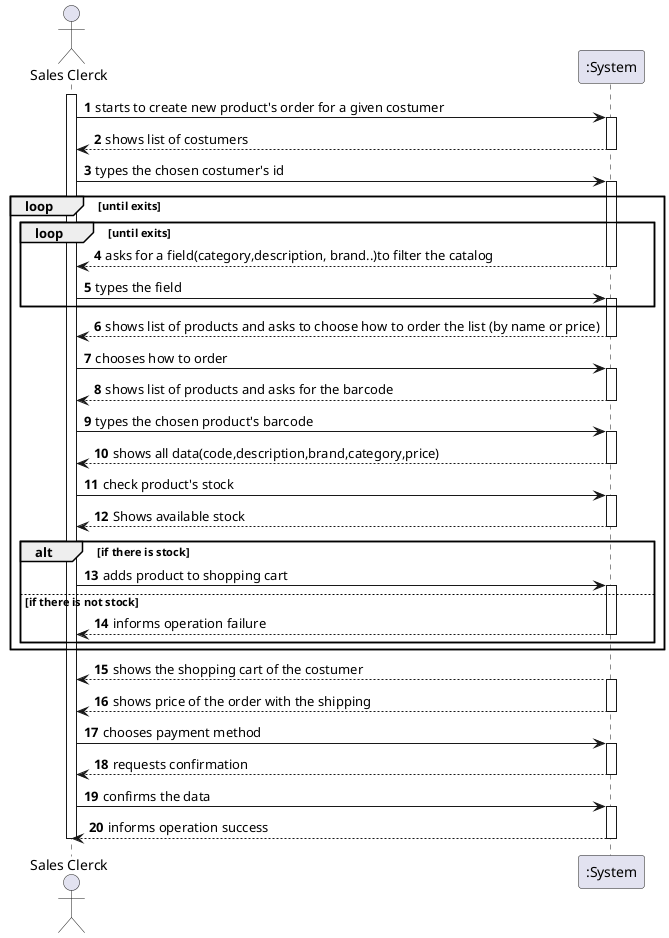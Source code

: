 @startuml
autonumber
actor "Sales Clerck" as SC

activate SC
SC -> ":System" : starts to create new product's order for a given costumer
activate ":System"

":System" --> SC : shows list of costumers
deactivate ":System"

SC -> ":System" : types the chosen costumer's id
activate ":System"
loop until exits
loop until exits
":System" --> SC : asks for a field(category,description, brand..)to filter the catalog
deactivate ":System"

SC -> ":System" : types the field
activate ":System"

end loop
":System" --> SC : shows list of products and asks to choose how to order the list (by name or price)
deactivate ":System"

SC -> ":System" : chooses how to order
activate ":System"

":System" --> SC : shows list of products and asks for the barcode
deactivate ":System"

SC -> ":System" : types the chosen product's barcode
activate ":System"

":System" --> SC :shows all data(code,description,brand,category,price)
deactivate ":System"

SC -> ":System" : check product's stock
activate ":System"
":System" --> SC : Shows available stock
deactivate ":System"

alt if there is stock
SC -> ":System" : adds product to shopping cart
activate ":System"
else if there is not stock

":System" --> SC : informs operation failure
deactivate ":System"
end

end loop

":System" --> SC : shows the shopping cart of the costumer
activate ":System"

":System" --> SC : shows price of the order with the shipping
deactivate ":System"
deactivate ":System"

SC -> ":System" : chooses payment method
activate ":System"

":System" --> SC : requests confirmation
deactivate ":System"
SC -> ":System" : confirms the data

activate ":System"
":System" --> SC : informs operation success
deactivate ":System"
deactivate SC

@enduml